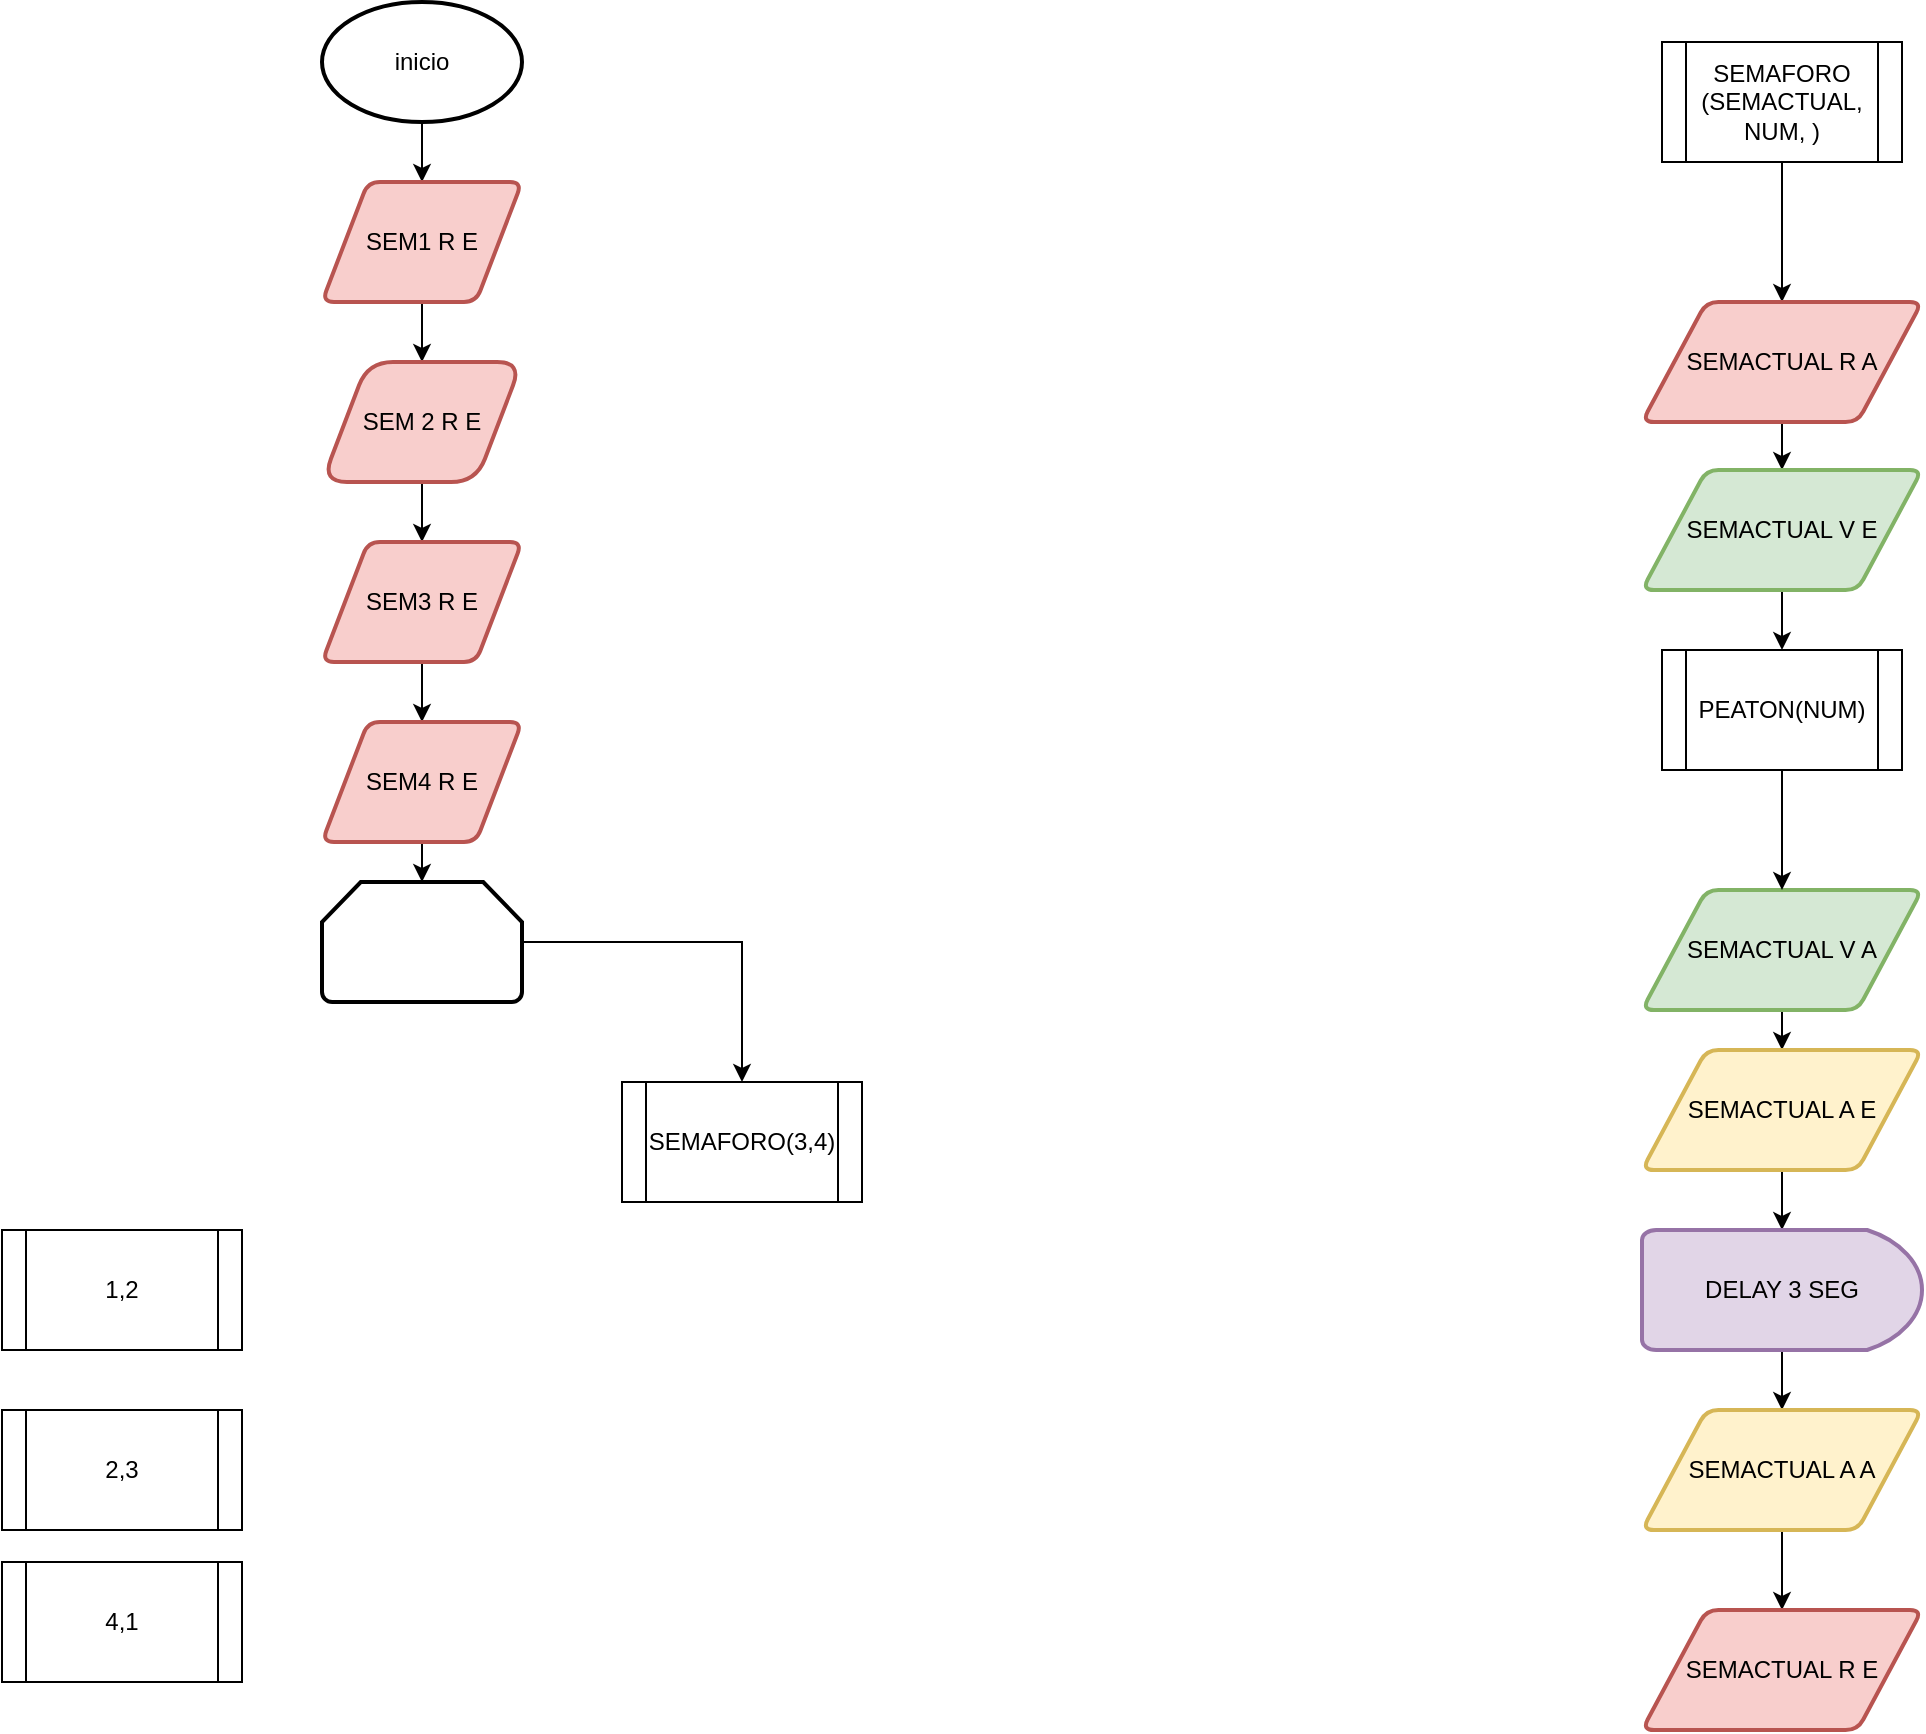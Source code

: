 <mxfile version="24.7.17">
  <diagram name="Página-1" id="-sjyRW_ig_ZTMh_Sg-ia">
    <mxGraphModel dx="1840" dy="1673" grid="1" gridSize="10" guides="1" tooltips="1" connect="1" arrows="1" fold="1" page="1" pageScale="1" pageWidth="827" pageHeight="1169" math="0" shadow="0">
      <root>
        <mxCell id="0" />
        <mxCell id="1" parent="0" />
        <mxCell id="6azBnrm6scjT-zwtO7t6-16" value="" style="edgeStyle=orthogonalEdgeStyle;rounded=0;orthogonalLoop=1;jettySize=auto;html=1;" edge="1" parent="1" source="6azBnrm6scjT-zwtO7t6-3" target="6azBnrm6scjT-zwtO7t6-15">
          <mxGeometry relative="1" as="geometry" />
        </mxCell>
        <mxCell id="6azBnrm6scjT-zwtO7t6-3" value="inicio " style="strokeWidth=2;html=1;shape=mxgraph.flowchart.start_1;whiteSpace=wrap;" vertex="1" parent="1">
          <mxGeometry x="-650" y="-1140" width="100" height="60" as="geometry" />
        </mxCell>
        <mxCell id="6azBnrm6scjT-zwtO7t6-51" value="" style="edgeStyle=orthogonalEdgeStyle;rounded=0;orthogonalLoop=1;jettySize=auto;html=1;" edge="1" parent="1" source="6azBnrm6scjT-zwtO7t6-15" target="6azBnrm6scjT-zwtO7t6-48">
          <mxGeometry relative="1" as="geometry" />
        </mxCell>
        <mxCell id="6azBnrm6scjT-zwtO7t6-15" value="SEM1 R E" style="shape=parallelogram;html=1;strokeWidth=2;perimeter=parallelogramPerimeter;whiteSpace=wrap;rounded=1;arcSize=12;size=0.23;fillColor=#f8cecc;strokeColor=#b85450;" vertex="1" parent="1">
          <mxGeometry x="-650" y="-1050" width="100" height="60" as="geometry" />
        </mxCell>
        <mxCell id="6azBnrm6scjT-zwtO7t6-52" value="" style="edgeStyle=orthogonalEdgeStyle;rounded=0;orthogonalLoop=1;jettySize=auto;html=1;" edge="1" parent="1" source="6azBnrm6scjT-zwtO7t6-48" target="6azBnrm6scjT-zwtO7t6-49">
          <mxGeometry relative="1" as="geometry" />
        </mxCell>
        <mxCell id="6azBnrm6scjT-zwtO7t6-48" value="&lt;div&gt;SEM 2 R E&lt;/div&gt;" style="shape=parallelogram;html=1;strokeWidth=2;perimeter=parallelogramPerimeter;whiteSpace=wrap;rounded=1;arcSize=25;size=0.23;fillColor=#f8cecc;strokeColor=#b85450;" vertex="1" parent="1">
          <mxGeometry x="-650" y="-960" width="100" height="60" as="geometry" />
        </mxCell>
        <mxCell id="6azBnrm6scjT-zwtO7t6-53" value="" style="edgeStyle=orthogonalEdgeStyle;rounded=0;orthogonalLoop=1;jettySize=auto;html=1;" edge="1" parent="1" source="6azBnrm6scjT-zwtO7t6-49" target="6azBnrm6scjT-zwtO7t6-50">
          <mxGeometry relative="1" as="geometry" />
        </mxCell>
        <mxCell id="6azBnrm6scjT-zwtO7t6-49" value="SEM3 R E" style="shape=parallelogram;html=1;strokeWidth=2;perimeter=parallelogramPerimeter;whiteSpace=wrap;rounded=1;arcSize=12;size=0.23;fillColor=#f8cecc;strokeColor=#b85450;" vertex="1" parent="1">
          <mxGeometry x="-650" y="-870" width="100" height="60" as="geometry" />
        </mxCell>
        <mxCell id="6azBnrm6scjT-zwtO7t6-74" value="" style="edgeStyle=orthogonalEdgeStyle;rounded=0;orthogonalLoop=1;jettySize=auto;html=1;" edge="1" parent="1" source="6azBnrm6scjT-zwtO7t6-50" target="6azBnrm6scjT-zwtO7t6-73">
          <mxGeometry relative="1" as="geometry" />
        </mxCell>
        <mxCell id="6azBnrm6scjT-zwtO7t6-50" value="SEM4 R E" style="shape=parallelogram;html=1;strokeWidth=2;perimeter=parallelogramPerimeter;whiteSpace=wrap;rounded=1;arcSize=12;size=0.23;fillColor=#f8cecc;strokeColor=#b85450;" vertex="1" parent="1">
          <mxGeometry x="-650" y="-780" width="100" height="60" as="geometry" />
        </mxCell>
        <mxCell id="6azBnrm6scjT-zwtO7t6-115" style="edgeStyle=orthogonalEdgeStyle;rounded=0;orthogonalLoop=1;jettySize=auto;html=1;" edge="1" parent="1" source="6azBnrm6scjT-zwtO7t6-73" target="6azBnrm6scjT-zwtO7t6-111">
          <mxGeometry relative="1" as="geometry" />
        </mxCell>
        <mxCell id="6azBnrm6scjT-zwtO7t6-73" value="" style="strokeWidth=2;html=1;shape=mxgraph.flowchart.loop_limit;whiteSpace=wrap;" vertex="1" parent="1">
          <mxGeometry x="-650" y="-700" width="100" height="60" as="geometry" />
        </mxCell>
        <mxCell id="6azBnrm6scjT-zwtO7t6-108" value="" style="edgeStyle=orthogonalEdgeStyle;rounded=0;orthogonalLoop=1;jettySize=auto;html=1;exitX=0.5;exitY=1;exitDx=0;exitDy=0;" edge="1" parent="1" source="6azBnrm6scjT-zwtO7t6-109" target="6azBnrm6scjT-zwtO7t6-93">
          <mxGeometry relative="1" as="geometry">
            <mxPoint x="10" y="-1050" as="sourcePoint" />
          </mxGeometry>
        </mxCell>
        <mxCell id="6azBnrm6scjT-zwtO7t6-92" value="" style="edgeStyle=orthogonalEdgeStyle;rounded=0;orthogonalLoop=1;jettySize=auto;html=1;" edge="1" source="6azBnrm6scjT-zwtO7t6-93" target="6azBnrm6scjT-zwtO7t6-95" parent="1">
          <mxGeometry relative="1" as="geometry" />
        </mxCell>
        <mxCell id="6azBnrm6scjT-zwtO7t6-93" value="SEMACTUAL R A" style="shape=parallelogram;html=1;strokeWidth=2;perimeter=parallelogramPerimeter;whiteSpace=wrap;rounded=1;arcSize=12;size=0.23;fillColor=#f8cecc;strokeColor=#b85450;" vertex="1" parent="1">
          <mxGeometry x="10" y="-990" width="140" height="60" as="geometry" />
        </mxCell>
        <mxCell id="6azBnrm6scjT-zwtO7t6-94" value="" style="edgeStyle=orthogonalEdgeStyle;rounded=0;orthogonalLoop=1;jettySize=auto;html=1;" edge="1" source="6azBnrm6scjT-zwtO7t6-95" target="6azBnrm6scjT-zwtO7t6-106" parent="1">
          <mxGeometry relative="1" as="geometry" />
        </mxCell>
        <mxCell id="6azBnrm6scjT-zwtO7t6-95" value="SEMACTUAL V E" style="shape=parallelogram;html=1;strokeWidth=2;perimeter=parallelogramPerimeter;whiteSpace=wrap;rounded=1;arcSize=12;size=0.23;fillColor=#d5e8d4;strokeColor=#82b366;direction=west;" vertex="1" parent="1">
          <mxGeometry x="10" y="-906" width="140" height="60" as="geometry" />
        </mxCell>
        <mxCell id="6azBnrm6scjT-zwtO7t6-97" value="" style="edgeStyle=orthogonalEdgeStyle;rounded=0;orthogonalLoop=1;jettySize=auto;html=1;" edge="1" source="6azBnrm6scjT-zwtO7t6-98" target="6azBnrm6scjT-zwtO7t6-100" parent="1">
          <mxGeometry relative="1" as="geometry" />
        </mxCell>
        <mxCell id="6azBnrm6scjT-zwtO7t6-98" value="SEMACTUAL V A" style="shape=parallelogram;html=1;strokeWidth=2;perimeter=parallelogramPerimeter;whiteSpace=wrap;rounded=1;arcSize=12;size=0.23;fillColor=#d5e8d4;strokeColor=#82b366;" vertex="1" parent="1">
          <mxGeometry x="10" y="-696" width="140" height="60" as="geometry" />
        </mxCell>
        <mxCell id="6azBnrm6scjT-zwtO7t6-99" value="" style="edgeStyle=orthogonalEdgeStyle;rounded=0;orthogonalLoop=1;jettySize=auto;html=1;" edge="1" source="6azBnrm6scjT-zwtO7t6-100" target="6azBnrm6scjT-zwtO7t6-102" parent="1">
          <mxGeometry relative="1" as="geometry" />
        </mxCell>
        <mxCell id="6azBnrm6scjT-zwtO7t6-100" value="SEMACTUAL A E" style="shape=parallelogram;html=1;strokeWidth=2;perimeter=parallelogramPerimeter;whiteSpace=wrap;rounded=1;arcSize=12;size=0.23;fillColor=#fff2cc;strokeColor=#d6b656;" vertex="1" parent="1">
          <mxGeometry x="10" y="-616" width="140" height="60" as="geometry" />
        </mxCell>
        <mxCell id="6azBnrm6scjT-zwtO7t6-101" value="" style="edgeStyle=orthogonalEdgeStyle;rounded=0;orthogonalLoop=1;jettySize=auto;html=1;" edge="1" source="6azBnrm6scjT-zwtO7t6-102" target="6azBnrm6scjT-zwtO7t6-104" parent="1">
          <mxGeometry relative="1" as="geometry" />
        </mxCell>
        <mxCell id="6azBnrm6scjT-zwtO7t6-102" value="DELAY 3 SEG" style="strokeWidth=2;html=1;shape=mxgraph.flowchart.delay;whiteSpace=wrap;fillColor=#e1d5e7;strokeColor=#9673a6;" vertex="1" parent="1">
          <mxGeometry x="10" y="-526" width="140" height="60" as="geometry" />
        </mxCell>
        <mxCell id="6azBnrm6scjT-zwtO7t6-103" value="" style="edgeStyle=orthogonalEdgeStyle;rounded=0;orthogonalLoop=1;jettySize=auto;html=1;" edge="1" source="6azBnrm6scjT-zwtO7t6-104" target="6azBnrm6scjT-zwtO7t6-107" parent="1">
          <mxGeometry relative="1" as="geometry" />
        </mxCell>
        <mxCell id="6azBnrm6scjT-zwtO7t6-104" value="SEMACTUAL A A" style="shape=parallelogram;html=1;strokeWidth=2;perimeter=parallelogramPerimeter;whiteSpace=wrap;rounded=1;arcSize=12;size=0.23;fillColor=#fff2cc;strokeColor=#d6b656;" vertex="1" parent="1">
          <mxGeometry x="10" y="-436" width="140" height="60" as="geometry" />
        </mxCell>
        <mxCell id="6azBnrm6scjT-zwtO7t6-105" value="" style="edgeStyle=orthogonalEdgeStyle;rounded=0;orthogonalLoop=1;jettySize=auto;html=1;" edge="1" source="6azBnrm6scjT-zwtO7t6-106" target="6azBnrm6scjT-zwtO7t6-98" parent="1">
          <mxGeometry relative="1" as="geometry" />
        </mxCell>
        <mxCell id="6azBnrm6scjT-zwtO7t6-106" value="PEATON(NUM)" style="shape=process;whiteSpace=wrap;html=1;backgroundOutline=1;" vertex="1" parent="1">
          <mxGeometry x="20" y="-816" width="120" height="60" as="geometry" />
        </mxCell>
        <mxCell id="6azBnrm6scjT-zwtO7t6-107" value="SEMACTUAL R E" style="shape=parallelogram;html=1;strokeWidth=2;perimeter=parallelogramPerimeter;whiteSpace=wrap;rounded=1;arcSize=12;size=0.23;fillColor=#f8cecc;strokeColor=#b85450;" vertex="1" parent="1">
          <mxGeometry x="10" y="-336" width="140" height="60" as="geometry" />
        </mxCell>
        <mxCell id="6azBnrm6scjT-zwtO7t6-109" value="SEMAFORO (SEMACTUAL, NUM, )" style="shape=process;whiteSpace=wrap;html=1;backgroundOutline=1;" vertex="1" parent="1">
          <mxGeometry x="20" y="-1120" width="120" height="60" as="geometry" />
        </mxCell>
        <mxCell id="6azBnrm6scjT-zwtO7t6-111" value="&lt;div&gt;SEMAFORO(3,4)&lt;/div&gt;" style="shape=process;whiteSpace=wrap;html=1;backgroundOutline=1;" vertex="1" parent="1">
          <mxGeometry x="-500" y="-600" width="120" height="60" as="geometry" />
        </mxCell>
        <mxCell id="6azBnrm6scjT-zwtO7t6-112" value="1,2" style="shape=process;whiteSpace=wrap;html=1;backgroundOutline=1;" vertex="1" parent="1">
          <mxGeometry x="-810" y="-526" width="120" height="60" as="geometry" />
        </mxCell>
        <mxCell id="6azBnrm6scjT-zwtO7t6-113" value="2,3" style="shape=process;whiteSpace=wrap;html=1;backgroundOutline=1;" vertex="1" parent="1">
          <mxGeometry x="-810" y="-436" width="120" height="60" as="geometry" />
        </mxCell>
        <mxCell id="6azBnrm6scjT-zwtO7t6-114" value="4,1" style="shape=process;whiteSpace=wrap;html=1;backgroundOutline=1;" vertex="1" parent="1">
          <mxGeometry x="-810" y="-360" width="120" height="60" as="geometry" />
        </mxCell>
      </root>
    </mxGraphModel>
  </diagram>
</mxfile>
